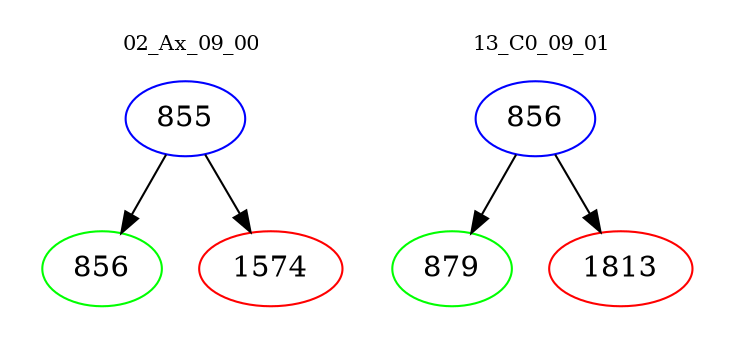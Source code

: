digraph{
subgraph cluster_0 {
color = white
label = "02_Ax_09_00";
fontsize=10;
T0_855 [label="855", color="blue"]
T0_855 -> T0_856 [color="black"]
T0_856 [label="856", color="green"]
T0_855 -> T0_1574 [color="black"]
T0_1574 [label="1574", color="red"]
}
subgraph cluster_1 {
color = white
label = "13_C0_09_01";
fontsize=10;
T1_856 [label="856", color="blue"]
T1_856 -> T1_879 [color="black"]
T1_879 [label="879", color="green"]
T1_856 -> T1_1813 [color="black"]
T1_1813 [label="1813", color="red"]
}
}
